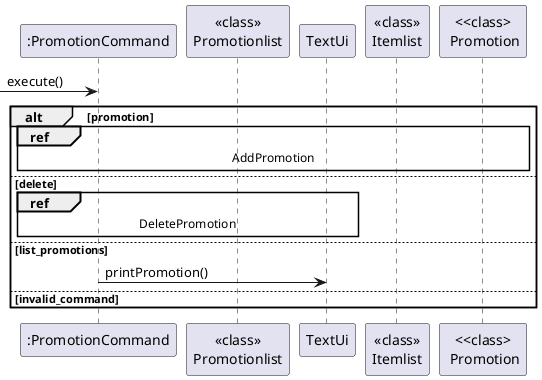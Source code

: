 @startuml
'https://plantuml.com/sequence-diagram

participant ":PromotionCommand" as PromotionCommand
participant "<<class>>\nPromotionlist" as PromotionList
participant TextUi
participant "<<class>>\nItemlist" as Itemlist
participant "<<class>\n Promotion" as Promotion


-> PromotionCommand: execute()

alt promotion
    ref over PromotionCommand, PromotionList, Itemlist, Promotion, TextUi : AddPromotion
else delete
    ref over PromotionCommand, PromotionList, TextUi : DeletePromotion
else list_promotions
    PromotionCommand -> TextUi: printPromotion()
else invalid_command
end
@enduml